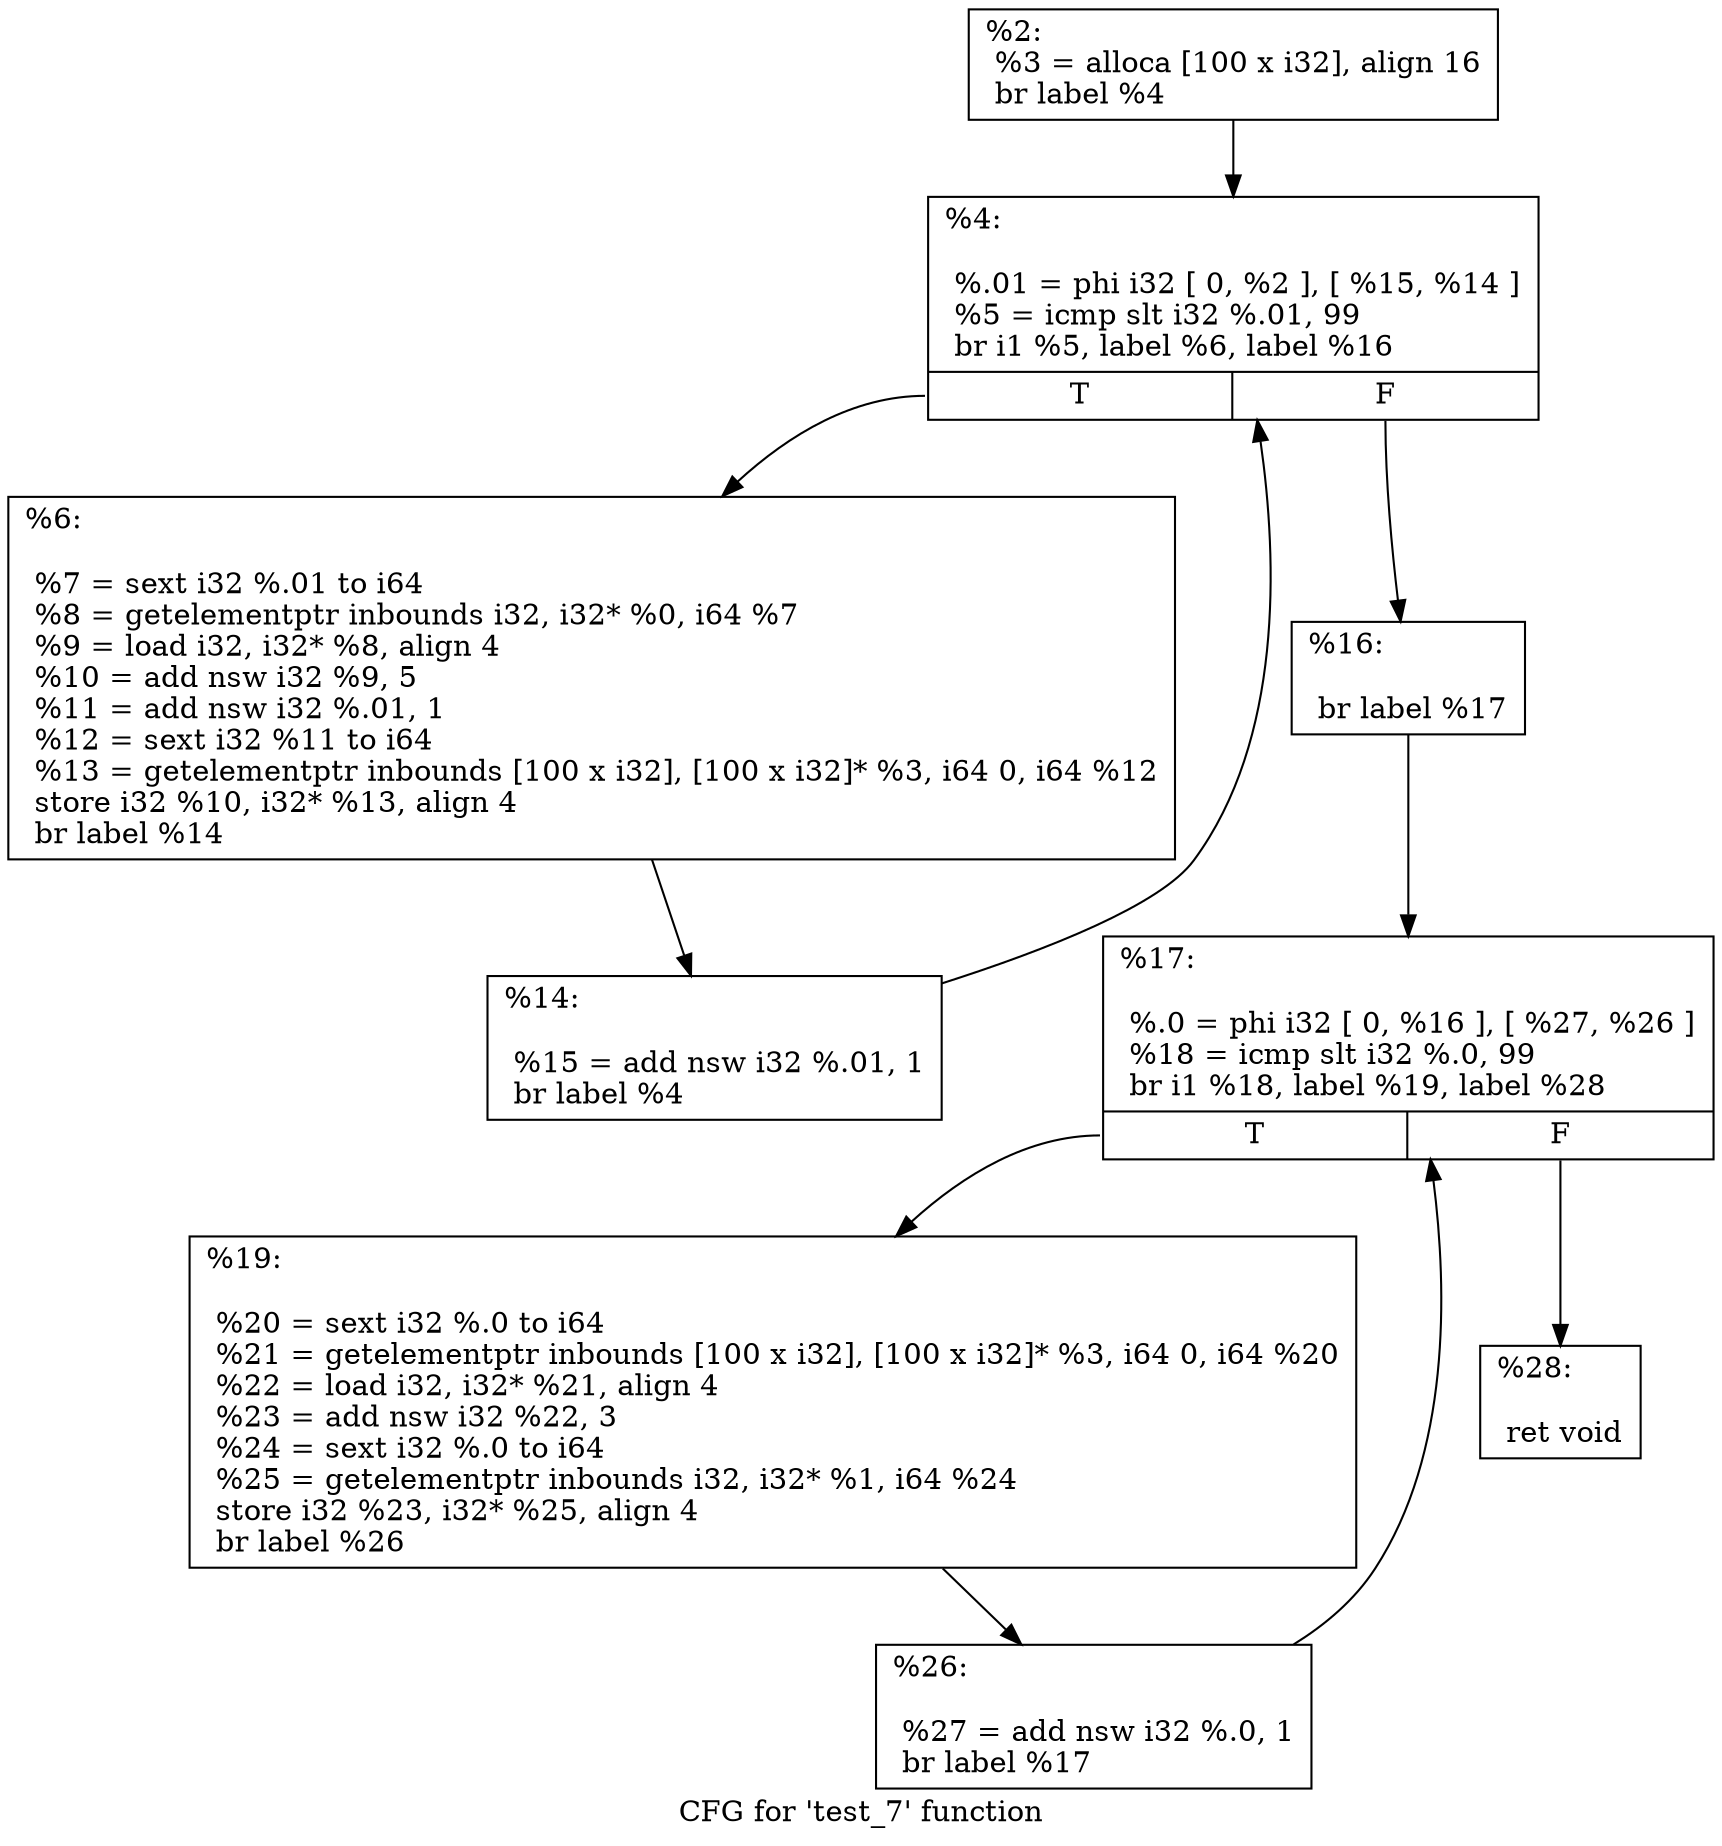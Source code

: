digraph "CFG for 'test_7' function" {
	label="CFG for 'test_7' function";

	Node0x3bb27e0 [shape=record,label="{%2:\l  %3 = alloca [100 x i32], align 16\l  br label %4\l}"];
	Node0x3bb27e0 -> Node0x3bb28d0;
	Node0x3bb28d0 [shape=record,label="{%4:\l\l  %.01 = phi i32 [ 0, %2 ], [ %15, %14 ]\l  %5 = icmp slt i32 %.01, 99\l  br i1 %5, label %6, label %16\l|{<s0>T|<s1>F}}"];
	Node0x3bb28d0:s0 -> Node0x3bb2c30;
	Node0x3bb28d0:s1 -> Node0x3bb2cc0;
	Node0x3bb2c30 [shape=record,label="{%6:\l\l  %7 = sext i32 %.01 to i64\l  %8 = getelementptr inbounds i32, i32* %0, i64 %7\l  %9 = load i32, i32* %8, align 4\l  %10 = add nsw i32 %9, 5\l  %11 = add nsw i32 %.01, 1\l  %12 = sext i32 %11 to i64\l  %13 = getelementptr inbounds [100 x i32], [100 x i32]* %3, i64 0, i64 %12\l  store i32 %10, i32* %13, align 4\l  br label %14\l}"];
	Node0x3bb2c30 -> Node0x3bb29d0;
	Node0x3bb29d0 [shape=record,label="{%14:\l\l  %15 = add nsw i32 %.01, 1\l  br label %4\l}"];
	Node0x3bb29d0 -> Node0x3bb28d0;
	Node0x3bb2cc0 [shape=record,label="{%16:\l\l  br label %17\l}"];
	Node0x3bb2cc0 -> Node0x3bb2980;
	Node0x3bb2980 [shape=record,label="{%17:\l\l  %.0 = phi i32 [ 0, %16 ], [ %27, %26 ]\l  %18 = icmp slt i32 %.0, 99\l  br i1 %18, label %19, label %28\l|{<s0>T|<s1>F}}"];
	Node0x3bb2980:s0 -> Node0x3bb3610;
	Node0x3bb2980:s1 -> Node0x3bb3660;
	Node0x3bb3610 [shape=record,label="{%19:\l\l  %20 = sext i32 %.0 to i64\l  %21 = getelementptr inbounds [100 x i32], [100 x i32]* %3, i64 0, i64 %20\l  %22 = load i32, i32* %21, align 4\l  %23 = add nsw i32 %22, 3\l  %24 = sext i32 %.0 to i64\l  %25 = getelementptr inbounds i32, i32* %1, i64 %24\l  store i32 %23, i32* %25, align 4\l  br label %26\l}"];
	Node0x3bb3610 -> Node0x3bb3490;
	Node0x3bb3490 [shape=record,label="{%26:\l\l  %27 = add nsw i32 %.0, 1\l  br label %17\l}"];
	Node0x3bb3490 -> Node0x3bb2980;
	Node0x3bb3660 [shape=record,label="{%28:\l\l  ret void\l}"];
}
